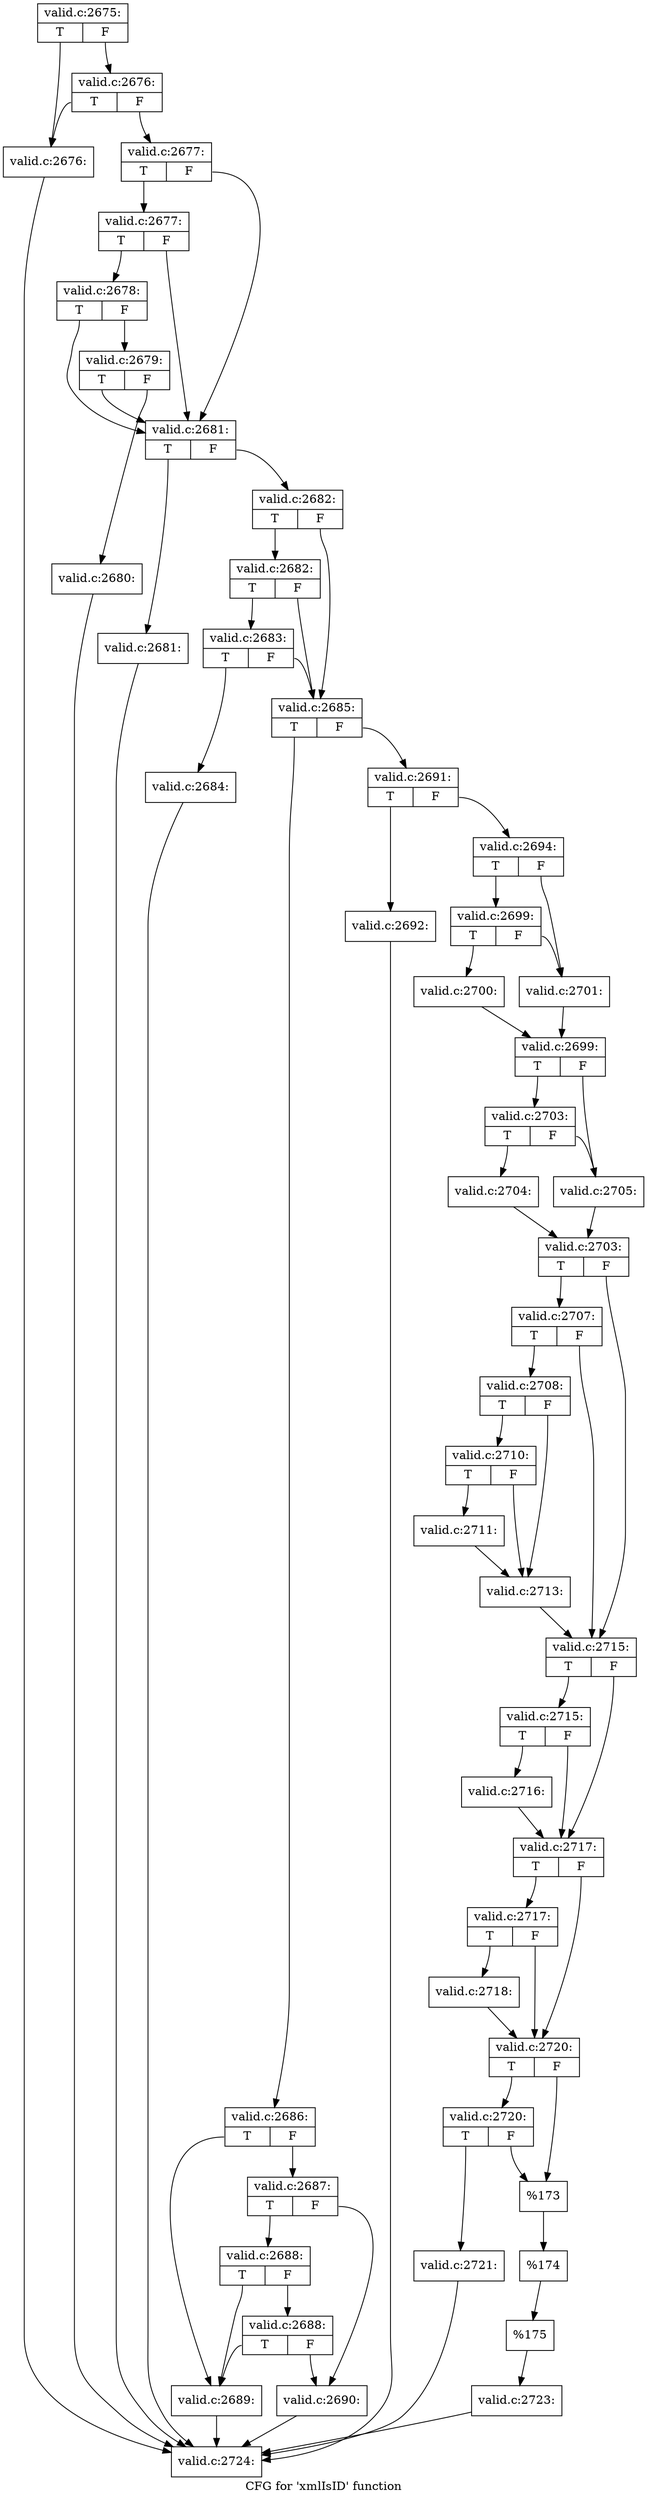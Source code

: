 digraph "CFG for 'xmlIsID' function" {
	label="CFG for 'xmlIsID' function";

	Node0x4fe99a0 [shape=record,label="{valid.c:2675:|{<s0>T|<s1>F}}"];
	Node0x4fe99a0:s0 -> Node0x4fea6c0;
	Node0x4fe99a0:s1 -> Node0x4fea760;
	Node0x4fea760 [shape=record,label="{valid.c:2676:|{<s0>T|<s1>F}}"];
	Node0x4fea760:s0 -> Node0x4fea6c0;
	Node0x4fea760:s1 -> Node0x4fea710;
	Node0x4fea6c0 [shape=record,label="{valid.c:2676:}"];
	Node0x4fea6c0 -> Node0x4fe12d0;
	Node0x4fea710 [shape=record,label="{valid.c:2677:|{<s0>T|<s1>F}}"];
	Node0x4fea710:s0 -> Node0x4feb120;
	Node0x4fea710:s1 -> Node0x4feafd0;
	Node0x4feb120 [shape=record,label="{valid.c:2677:|{<s0>T|<s1>F}}"];
	Node0x4feb120:s0 -> Node0x4feb0a0;
	Node0x4feb120:s1 -> Node0x4feafd0;
	Node0x4feb0a0 [shape=record,label="{valid.c:2678:|{<s0>T|<s1>F}}"];
	Node0x4feb0a0:s0 -> Node0x4feafd0;
	Node0x4feb0a0:s1 -> Node0x4feb020;
	Node0x4feb020 [shape=record,label="{valid.c:2679:|{<s0>T|<s1>F}}"];
	Node0x4feb020:s0 -> Node0x4feafd0;
	Node0x4feb020:s1 -> Node0x4feaf80;
	Node0x4feaf80 [shape=record,label="{valid.c:2680:}"];
	Node0x4feaf80 -> Node0x4fe12d0;
	Node0x4feafd0 [shape=record,label="{valid.c:2681:|{<s0>T|<s1>F}}"];
	Node0x4feafd0:s0 -> Node0x4fec260;
	Node0x4feafd0:s1 -> Node0x4fec590;
	Node0x4fec260 [shape=record,label="{valid.c:2681:}"];
	Node0x4fec260 -> Node0x4fe12d0;
	Node0x4fec590 [shape=record,label="{valid.c:2682:|{<s0>T|<s1>F}}"];
	Node0x4fec590:s0 -> Node0x4fed430;
	Node0x4fec590:s1 -> Node0x4fed360;
	Node0x4fed430 [shape=record,label="{valid.c:2682:|{<s0>T|<s1>F}}"];
	Node0x4fed430:s0 -> Node0x4fed3b0;
	Node0x4fed430:s1 -> Node0x4fed360;
	Node0x4fed3b0 [shape=record,label="{valid.c:2683:|{<s0>T|<s1>F}}"];
	Node0x4fed3b0:s0 -> Node0x4fed2c0;
	Node0x4fed3b0:s1 -> Node0x4fed360;
	Node0x4fed2c0 [shape=record,label="{valid.c:2684:}"];
	Node0x4fed2c0 -> Node0x4fe12d0;
	Node0x4fed360 [shape=record,label="{valid.c:2685:|{<s0>T|<s1>F}}"];
	Node0x4fed360:s0 -> Node0x4fee0a0;
	Node0x4fed360:s1 -> Node0x4fee140;
	Node0x4fee0a0 [shape=record,label="{valid.c:2686:|{<s0>T|<s1>F}}"];
	Node0x4fee0a0:s0 -> Node0x4fee5b0;
	Node0x4fee0a0:s1 -> Node0x4fee650;
	Node0x4fee650 [shape=record,label="{valid.c:2687:|{<s0>T|<s1>F}}"];
	Node0x4fee650:s0 -> Node0x4feea70;
	Node0x4fee650:s1 -> Node0x4fee600;
	Node0x4feea70 [shape=record,label="{valid.c:2688:|{<s0>T|<s1>F}}"];
	Node0x4feea70:s0 -> Node0x4fee5b0;
	Node0x4feea70:s1 -> Node0x4fef030;
	Node0x4fef030 [shape=record,label="{valid.c:2688:|{<s0>T|<s1>F}}"];
	Node0x4fef030:s0 -> Node0x4fee5b0;
	Node0x4fef030:s1 -> Node0x4fee600;
	Node0x4fee5b0 [shape=record,label="{valid.c:2689:}"];
	Node0x4fee5b0 -> Node0x4fe12d0;
	Node0x4fee600 [shape=record,label="{valid.c:2690:}"];
	Node0x4fee600 -> Node0x4fe12d0;
	Node0x4fee140 [shape=record,label="{valid.c:2691:|{<s0>T|<s1>F}}"];
	Node0x4fee140:s0 -> Node0x4fefbf0;
	Node0x4fee140:s1 -> Node0x4fefc90;
	Node0x4fefbf0 [shape=record,label="{valid.c:2692:}"];
	Node0x4fefbf0 -> Node0x4fe12d0;
	Node0x4fefc90 [shape=record,label="{valid.c:2694:|{<s0>T|<s1>F}}"];
	Node0x4fefc90:s0 -> Node0x4ff11d0;
	Node0x4fefc90:s1 -> Node0x4ff1130;
	Node0x4ff11d0 [shape=record,label="{valid.c:2699:|{<s0>T|<s1>F}}"];
	Node0x4ff11d0:s0 -> Node0x4ff10e0;
	Node0x4ff11d0:s1 -> Node0x4ff1130;
	Node0x4ff10e0 [shape=record,label="{valid.c:2700:}"];
	Node0x4ff10e0 -> Node0x4ff1180;
	Node0x4ff1130 [shape=record,label="{valid.c:2701:}"];
	Node0x4ff1130 -> Node0x4ff1180;
	Node0x4ff1180 [shape=record,label="{valid.c:2699:|{<s0>T|<s1>F}}"];
	Node0x4ff1180:s0 -> Node0x4ff2bc0;
	Node0x4ff1180:s1 -> Node0x4ff2b20;
	Node0x4ff2bc0 [shape=record,label="{valid.c:2703:|{<s0>T|<s1>F}}"];
	Node0x4ff2bc0:s0 -> Node0x4ff2400;
	Node0x4ff2bc0:s1 -> Node0x4ff2b20;
	Node0x4ff2400 [shape=record,label="{valid.c:2704:}"];
	Node0x4ff2400 -> Node0x4ff2b70;
	Node0x4ff2b20 [shape=record,label="{valid.c:2705:}"];
	Node0x4ff2b20 -> Node0x4ff2b70;
	Node0x4ff2b70 [shape=record,label="{valid.c:2703:|{<s0>T|<s1>F}}"];
	Node0x4ff2b70:s0 -> Node0x4ff3a20;
	Node0x4ff2b70:s1 -> Node0x4ff39d0;
	Node0x4ff3a20 [shape=record,label="{valid.c:2707:|{<s0>T|<s1>F}}"];
	Node0x4ff3a20:s0 -> Node0x4ff3980;
	Node0x4ff3a20:s1 -> Node0x4ff39d0;
	Node0x4ff3980 [shape=record,label="{valid.c:2708:|{<s0>T|<s1>F}}"];
	Node0x4ff3980:s0 -> Node0x4ff4e30;
	Node0x4ff3980:s1 -> Node0x4ff4de0;
	Node0x4ff4e30 [shape=record,label="{valid.c:2710:|{<s0>T|<s1>F}}"];
	Node0x4ff4e30:s0 -> Node0x4ff48c0;
	Node0x4ff4e30:s1 -> Node0x4ff4de0;
	Node0x4ff48c0 [shape=record,label="{valid.c:2711:}"];
	Node0x4ff48c0 -> Node0x4ff4de0;
	Node0x4ff4de0 [shape=record,label="{valid.c:2713:}"];
	Node0x4ff4de0 -> Node0x4ff39d0;
	Node0x4ff39d0 [shape=record,label="{valid.c:2715:|{<s0>T|<s1>F}}"];
	Node0x4ff39d0:s0 -> Node0x4ff58d0;
	Node0x4ff39d0:s1 -> Node0x4ff5880;
	Node0x4ff58d0 [shape=record,label="{valid.c:2715:|{<s0>T|<s1>F}}"];
	Node0x4ff58d0:s0 -> Node0x4ff5830;
	Node0x4ff58d0:s1 -> Node0x4ff5880;
	Node0x4ff5830 [shape=record,label="{valid.c:2716:}"];
	Node0x4ff5830 -> Node0x4ff5880;
	Node0x4ff5880 [shape=record,label="{valid.c:2717:|{<s0>T|<s1>F}}"];
	Node0x4ff5880:s0 -> Node0x4ff62f0;
	Node0x4ff5880:s1 -> Node0x4ff62a0;
	Node0x4ff62f0 [shape=record,label="{valid.c:2717:|{<s0>T|<s1>F}}"];
	Node0x4ff62f0:s0 -> Node0x4ff6250;
	Node0x4ff62f0:s1 -> Node0x4ff62a0;
	Node0x4ff6250 [shape=record,label="{valid.c:2718:}"];
	Node0x4ff6250 -> Node0x4ff62a0;
	Node0x4ff62a0 [shape=record,label="{valid.c:2720:|{<s0>T|<s1>F}}"];
	Node0x4ff62a0:s0 -> Node0x4ff6d10;
	Node0x4ff62a0:s1 -> Node0x4ff6cc0;
	Node0x4ff6d10 [shape=record,label="{valid.c:2720:|{<s0>T|<s1>F}}"];
	Node0x4ff6d10:s0 -> Node0x4ff6c70;
	Node0x4ff6d10:s1 -> Node0x4ff6cc0;
	Node0x4ff6c70 [shape=record,label="{valid.c:2721:}"];
	Node0x4ff6c70 -> Node0x4fe12d0;
	Node0x4ff6cc0 [shape=record,label="{%173}"];
	Node0x4ff6cc0 -> Node0x4fefc40;
	Node0x4fefc40 [shape=record,label="{%174}"];
	Node0x4fefc40 -> Node0x4fee0f0;
	Node0x4fee0f0 [shape=record,label="{%175}"];
	Node0x4fee0f0 -> Node0x4fed310;
	Node0x4fed310 [shape=record,label="{valid.c:2723:}"];
	Node0x4fed310 -> Node0x4fe12d0;
	Node0x4fe12d0 [shape=record,label="{valid.c:2724:}"];
}
